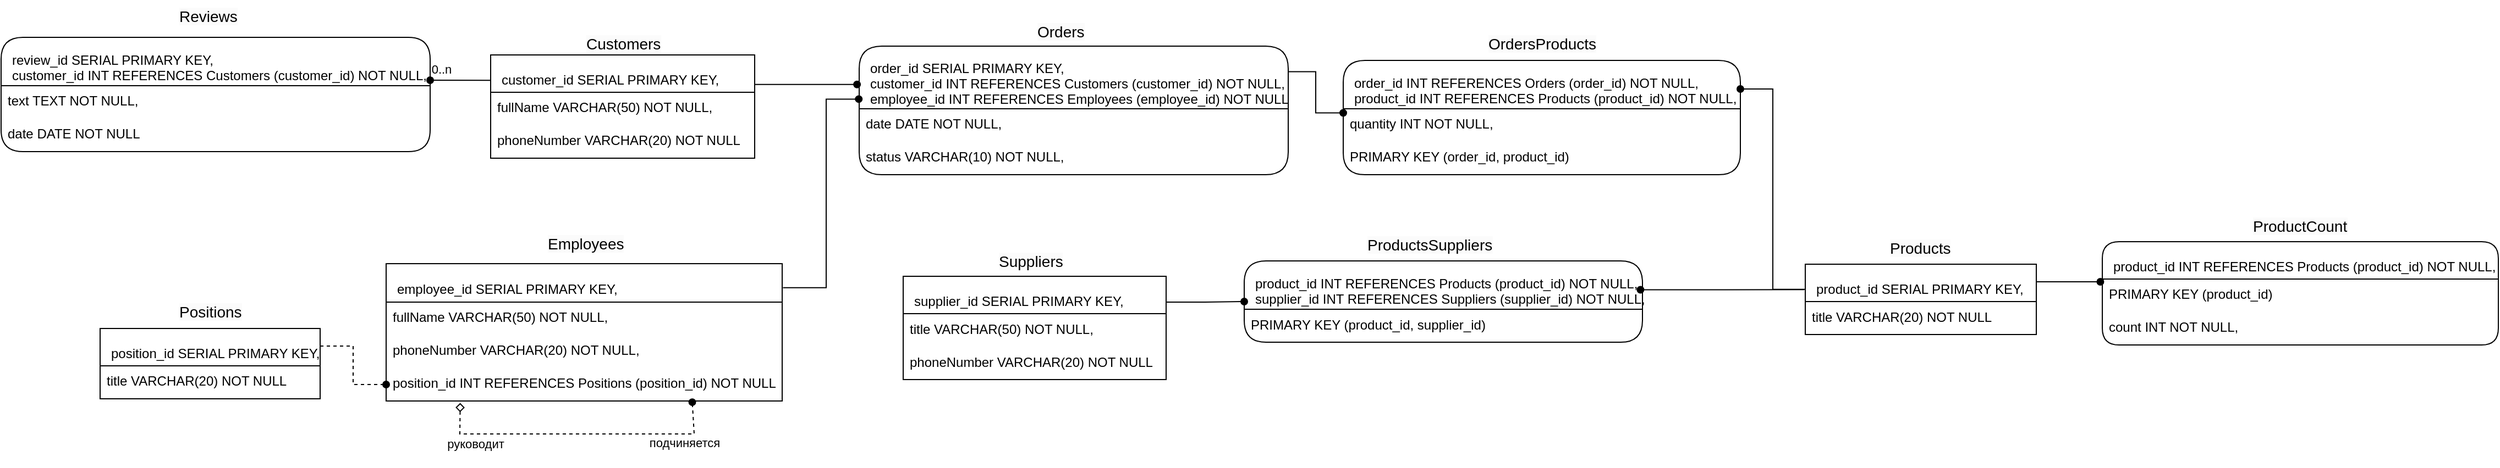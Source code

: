 <mxfile version="24.4.6" type="device">
  <diagram name="Страница — 1" id="X4sYVLi0biRNSfmBW0iJ">
    <mxGraphModel dx="1222" dy="683" grid="1" gridSize="10" guides="1" tooltips="1" connect="1" arrows="1" fold="1" page="1" pageScale="1" pageWidth="827" pageHeight="1169" math="0" shadow="0">
      <root>
        <mxCell id="0" />
        <mxCell id="1" parent="0" />
        <mxCell id="LVVO7TmuFik9UvHQ0jh3-1" value="product_id SERIAL PRIMARY KEY," style="swimlane;fontStyle=0;childLayout=stackLayout;horizontal=1;startSize=34;horizontalStack=0;resizeParent=1;resizeParentMax=0;resizeLast=0;collapsible=1;marginBottom=0;align=left;fontSize=12;rounded=0;spacingTop=10;spacingLeft=8;" parent="1" vertex="1">
          <mxGeometry x="1770" y="437.5" width="210" height="64" as="geometry" />
        </mxCell>
        <mxCell id="LVVO7TmuFik9UvHQ0jh3-2" value="title VARCHAR(20) NOT NULL" style="text;strokeColor=none;fillColor=none;spacingLeft=4;spacingRight=4;overflow=hidden;rotatable=0;points=[[0,0.5],[1,0.5]];portConstraint=eastwest;fontSize=12;whiteSpace=wrap;html=1;" parent="LVVO7TmuFik9UvHQ0jh3-1" vertex="1">
          <mxGeometry y="34" width="210" height="30" as="geometry" />
        </mxCell>
        <mxCell id="LVVO7TmuFik9UvHQ0jh3-3" value="customer_id SERIAL PRIMARY KEY," style="swimlane;fontStyle=0;childLayout=stackLayout;horizontal=1;startSize=34;horizontalStack=0;resizeParent=1;resizeParentMax=0;resizeLast=0;collapsible=1;marginBottom=0;align=left;fontSize=12;rounded=0;spacingTop=10;spacingLeft=8;" parent="1" vertex="1">
          <mxGeometry x="575" y="247" width="240" height="94" as="geometry" />
        </mxCell>
        <mxCell id="LVVO7TmuFik9UvHQ0jh3-4" value="fullName VARCHAR(50) NOT NULL," style="text;strokeColor=none;fillColor=none;spacingLeft=4;spacingRight=4;overflow=hidden;rotatable=0;points=[[0,0.5],[1,0.5]];portConstraint=eastwest;fontSize=12;whiteSpace=wrap;html=1;" parent="LVVO7TmuFik9UvHQ0jh3-3" vertex="1">
          <mxGeometry y="34" width="240" height="30" as="geometry" />
        </mxCell>
        <mxCell id="LVVO7TmuFik9UvHQ0jh3-5" value="phoneNumber VARCHAR(20) NOT NULL" style="text;strokeColor=none;fillColor=none;spacingLeft=4;spacingRight=4;overflow=hidden;rotatable=0;points=[[0,0.5],[1,0.5]];portConstraint=eastwest;fontSize=12;whiteSpace=wrap;html=1;" parent="LVVO7TmuFik9UvHQ0jh3-3" vertex="1">
          <mxGeometry y="64" width="240" height="30" as="geometry" />
        </mxCell>
        <mxCell id="LVVO7TmuFik9UvHQ0jh3-6" value="supplier_id SERIAL PRIMARY KEY," style="swimlane;fontStyle=0;childLayout=stackLayout;horizontal=1;startSize=34;horizontalStack=0;resizeParent=1;resizeParentMax=0;resizeLast=0;collapsible=1;marginBottom=0;align=left;fontSize=12;spacingTop=10;spacingLeft=8;" parent="1" vertex="1">
          <mxGeometry x="950" y="448.5" width="239" height="94" as="geometry" />
        </mxCell>
        <mxCell id="LVVO7TmuFik9UvHQ0jh3-7" value="title VARCHAR(50) NOT NULL," style="text;strokeColor=none;fillColor=none;spacingLeft=4;spacingRight=4;overflow=hidden;rotatable=0;points=[[0,0.5],[1,0.5]];portConstraint=eastwest;fontSize=12;whiteSpace=wrap;html=1;" parent="LVVO7TmuFik9UvHQ0jh3-6" vertex="1">
          <mxGeometry y="34" width="239" height="30" as="geometry" />
        </mxCell>
        <mxCell id="LVVO7TmuFik9UvHQ0jh3-8" value="phoneNumber VARCHAR(20) NOT NULL" style="text;strokeColor=none;fillColor=none;spacingLeft=4;spacingRight=4;overflow=hidden;rotatable=0;points=[[0,0.5],[1,0.5]];portConstraint=eastwest;fontSize=12;whiteSpace=wrap;html=1;" parent="LVVO7TmuFik9UvHQ0jh3-6" vertex="1">
          <mxGeometry y="64" width="239" height="30" as="geometry" />
        </mxCell>
        <mxCell id="LVVO7TmuFik9UvHQ0jh3-9" value="employee_id SERIAL PRIMARY KEY," style="swimlane;fontStyle=0;childLayout=stackLayout;horizontal=1;startSize=35;horizontalStack=0;resizeParent=1;resizeParentMax=0;resizeLast=0;collapsible=1;marginBottom=0;align=left;fontSize=12;spacingTop=10;spacingLeft=8;" parent="1" vertex="1">
          <mxGeometry x="480" y="437" width="360" height="125" as="geometry" />
        </mxCell>
        <mxCell id="LVVO7TmuFik9UvHQ0jh3-10" value="fullName VARCHAR(50) NOT NULL," style="text;strokeColor=none;fillColor=none;spacingLeft=4;spacingRight=4;overflow=hidden;rotatable=0;points=[[0,0.5],[1,0.5]];portConstraint=eastwest;fontSize=12;whiteSpace=wrap;html=1;" parent="LVVO7TmuFik9UvHQ0jh3-9" vertex="1">
          <mxGeometry y="35" width="360" height="30" as="geometry" />
        </mxCell>
        <mxCell id="LVVO7TmuFik9UvHQ0jh3-11" value="phoneNumber VARCHAR(20) NOT NULL," style="text;strokeColor=none;fillColor=none;spacingLeft=4;spacingRight=4;overflow=hidden;rotatable=0;points=[[0,0.5],[1,0.5]];portConstraint=eastwest;fontSize=12;whiteSpace=wrap;html=1;" parent="LVVO7TmuFik9UvHQ0jh3-9" vertex="1">
          <mxGeometry y="65" width="360" height="30" as="geometry" />
        </mxCell>
        <mxCell id="LVVO7TmuFik9UvHQ0jh3-12" value="position_id INT REFERENCES&amp;nbsp;&lt;span style=&quot;text-wrap: nowrap; text-align: center;&quot;&gt;Positions&amp;nbsp;&lt;/span&gt;&lt;span style=&quot;text-wrap: nowrap; text-align: center;&quot;&gt;(&lt;/span&gt;position_id&lt;span style=&quot;text-wrap: nowrap; text-align: center;&quot;&gt;)&amp;nbsp;&lt;/span&gt;NOT NULL" style="text;strokeColor=none;fillColor=none;spacingLeft=4;spacingRight=4;overflow=hidden;rotatable=0;points=[[0,0.5],[1,0.5]];portConstraint=eastwest;fontSize=12;whiteSpace=wrap;html=1;" parent="LVVO7TmuFik9UvHQ0jh3-9" vertex="1">
          <mxGeometry y="95" width="360" height="30" as="geometry" />
        </mxCell>
        <mxCell id="LVVO7TmuFik9UvHQ0jh3-13" value="" style="endArrow=oval;html=1;rounded=0;exitX=0.187;exitY=1.059;exitDx=0;exitDy=0;exitPerimeter=0;entryX=0.773;entryY=1.036;entryDx=0;entryDy=0;entryPerimeter=0;startArrow=diamond;startFill=0;endFill=1;dashed=1;" parent="LVVO7TmuFik9UvHQ0jh3-9" source="LVVO7TmuFik9UvHQ0jh3-12" target="LVVO7TmuFik9UvHQ0jh3-12" edge="1">
          <mxGeometry relative="1" as="geometry">
            <mxPoint x="32.32" y="176.92" as="sourcePoint" />
            <mxPoint x="127.36" y="175.54" as="targetPoint" />
            <Array as="points">
              <mxPoint x="67" y="155" />
              <mxPoint x="280" y="155" />
            </Array>
          </mxGeometry>
        </mxCell>
        <mxCell id="LVVO7TmuFik9UvHQ0jh3-14" value="" style="resizable=0;html=1;whiteSpace=wrap;align=right;verticalAlign=bottom;" parent="LVVO7TmuFik9UvHQ0jh3-13" connectable="0" vertex="1">
          <mxGeometry x="1" relative="1" as="geometry" />
        </mxCell>
        <mxCell id="LVVO7TmuFik9UvHQ0jh3-15" value="руководит" style="edgeLabel;html=1;align=center;verticalAlign=middle;resizable=0;points=[];" parent="LVVO7TmuFik9UvHQ0jh3-13" vertex="1" connectable="0">
          <mxGeometry x="0.243" y="2" relative="1" as="geometry">
            <mxPoint x="-126" y="11" as="offset" />
          </mxGeometry>
        </mxCell>
        <mxCell id="LVVO7TmuFik9UvHQ0jh3-16" value="position_id SERIAL PRIMARY KEY," style="swimlane;fontStyle=0;childLayout=stackLayout;horizontal=1;startSize=34;horizontalStack=0;resizeParent=1;resizeParentMax=0;resizeLast=0;collapsible=1;marginBottom=0;align=left;fontSize=12;rounded=0;spacingTop=10;spacingLeft=8;" parent="1" vertex="1">
          <mxGeometry x="220" y="496" width="200" height="64" as="geometry" />
        </mxCell>
        <mxCell id="LVVO7TmuFik9UvHQ0jh3-17" value="title VARCHAR(20) NOT NULL" style="text;strokeColor=none;fillColor=none;spacingLeft=4;spacingRight=4;overflow=hidden;rotatable=0;points=[[0,0.5],[1,0.5]];portConstraint=eastwest;fontSize=12;whiteSpace=wrap;html=1;" parent="LVVO7TmuFik9UvHQ0jh3-16" vertex="1">
          <mxGeometry y="34" width="200" height="30" as="geometry" />
        </mxCell>
        <mxCell id="LVVO7TmuFik9UvHQ0jh3-18" value="product_id INT REFERENCES Products (product_id) NOT NULL," style="swimlane;fontStyle=0;childLayout=stackLayout;horizontal=1;startSize=34;horizontalStack=0;resizeParent=1;resizeParentMax=0;resizeLast=0;collapsible=1;marginBottom=0;align=left;fontSize=12;rounded=1;spacingTop=10;spacingLeft=8;" parent="1" vertex="1">
          <mxGeometry x="2040" y="417" width="360" height="94" as="geometry" />
        </mxCell>
        <mxCell id="LVVO7TmuFik9UvHQ0jh3-61" value="PRIMARY KEY (product_id)&amp;nbsp;" style="text;strokeColor=none;fillColor=none;spacingLeft=4;spacingRight=4;overflow=hidden;rotatable=0;points=[[0,0.5],[1,0.5]];portConstraint=eastwest;fontSize=12;whiteSpace=wrap;html=1;" parent="LVVO7TmuFik9UvHQ0jh3-18" vertex="1">
          <mxGeometry y="34" width="360" height="30" as="geometry" />
        </mxCell>
        <mxCell id="LVVO7TmuFik9UvHQ0jh3-19" value="count INT NOT NULL," style="text;strokeColor=none;fillColor=none;spacingLeft=4;spacingRight=4;overflow=hidden;rotatable=0;points=[[0,0.5],[1,0.5]];portConstraint=eastwest;fontSize=12;whiteSpace=wrap;html=1;" parent="LVVO7TmuFik9UvHQ0jh3-18" vertex="1">
          <mxGeometry y="64" width="360" height="30" as="geometry" />
        </mxCell>
        <mxCell id="LVVO7TmuFik9UvHQ0jh3-20" value="product_id INT REFERENCES Products (product_id) NOT NULL,&#xa;supplier_id INT REFERENCES Suppliers (supplier_id) NOT NULL," style="swimlane;fontStyle=0;childLayout=stackLayout;horizontal=1;startSize=44;horizontalStack=0;resizeParent=1;resizeParentMax=0;resizeLast=0;collapsible=1;marginBottom=0;align=left;fontSize=12;rounded=1;spacingTop=10;spacingLeft=8;" parent="1" vertex="1">
          <mxGeometry x="1260" y="434.5" width="362" height="74" as="geometry" />
        </mxCell>
        <mxCell id="LVVO7TmuFik9UvHQ0jh3-60" value="PRIMARY KEY (product_id, supplier_id)&amp;nbsp;" style="text;strokeColor=none;fillColor=none;spacingLeft=4;spacingRight=4;overflow=hidden;rotatable=0;points=[[0,0.5],[1,0.5]];portConstraint=eastwest;fontSize=12;whiteSpace=wrap;html=1;" parent="LVVO7TmuFik9UvHQ0jh3-20" vertex="1">
          <mxGeometry y="44" width="362" height="30" as="geometry" />
        </mxCell>
        <mxCell id="LVVO7TmuFik9UvHQ0jh3-21" value="order_id SERIAL PRIMARY KEY,&#xa;customer_id INT REFERENCES Customers (customer_id) NOT NULL,&#xa;employee_id INT REFERENCES Employees (employee_id) NOT NULL" style="swimlane;fontStyle=0;childLayout=stackLayout;horizontal=1;startSize=57;horizontalStack=0;resizeParent=1;resizeParentMax=0;resizeLast=0;collapsible=1;marginBottom=0;align=left;fontSize=12;rounded=1;verticalAlign=middle;spacingLeft=8;spacingTop=10;strokeColor=default;arcSize=12;" parent="1" vertex="1">
          <mxGeometry x="910" y="239" width="390" height="117" as="geometry" />
        </mxCell>
        <mxCell id="LVVO7TmuFik9UvHQ0jh3-22" value="date DATE NOT NULL," style="text;strokeColor=none;fillColor=none;spacingLeft=4;spacingRight=4;overflow=hidden;rotatable=0;points=[[0,0.5],[1,0.5]];portConstraint=eastwest;fontSize=12;whiteSpace=wrap;html=1;" parent="LVVO7TmuFik9UvHQ0jh3-21" vertex="1">
          <mxGeometry y="57" width="390" height="30" as="geometry" />
        </mxCell>
        <mxCell id="LVVO7TmuFik9UvHQ0jh3-23" value="status VARCHAR(10) NOT NULL," style="text;strokeColor=none;fillColor=none;spacingLeft=4;spacingRight=4;overflow=hidden;rotatable=0;points=[[0,0.5],[1,0.5]];portConstraint=eastwest;fontSize=12;whiteSpace=wrap;html=1;" parent="LVVO7TmuFik9UvHQ0jh3-21" vertex="1">
          <mxGeometry y="87" width="390" height="30" as="geometry" />
        </mxCell>
        <mxCell id="LVVO7TmuFik9UvHQ0jh3-24" value="order_id INT REFERENCES Orders (order_id) NOT NULL,&#xa;product_id INT REFERENCES Products (product_id) NOT NULL," style="swimlane;fontStyle=0;childLayout=stackLayout;horizontal=1;startSize=44;horizontalStack=0;resizeParent=1;resizeParentMax=0;resizeLast=0;collapsible=1;marginBottom=0;align=left;fontSize=12;rounded=1;spacingLeft=8;spacingTop=10;" parent="1" vertex="1">
          <mxGeometry x="1350" y="252" width="361" height="104" as="geometry" />
        </mxCell>
        <mxCell id="LVVO7TmuFik9UvHQ0jh3-25" value="quantity INT NOT NULL," style="text;strokeColor=none;fillColor=none;spacingLeft=4;spacingRight=4;overflow=hidden;rotatable=0;points=[[0,0.5],[1,0.5]];portConstraint=eastwest;fontSize=12;whiteSpace=wrap;html=1;" parent="LVVO7TmuFik9UvHQ0jh3-24" vertex="1">
          <mxGeometry y="44" width="361" height="30" as="geometry" />
        </mxCell>
        <mxCell id="LVVO7TmuFik9UvHQ0jh3-59" value="PRIMARY KEY (order_id, product_id)&amp;nbsp;" style="text;strokeColor=none;fillColor=none;spacingLeft=4;spacingRight=4;overflow=hidden;rotatable=0;points=[[0,0.5],[1,0.5]];portConstraint=eastwest;fontSize=12;whiteSpace=wrap;html=1;" parent="LVVO7TmuFik9UvHQ0jh3-24" vertex="1">
          <mxGeometry y="74" width="361" height="30" as="geometry" />
        </mxCell>
        <mxCell id="LVVO7TmuFik9UvHQ0jh3-29" value="review_id SERIAL PRIMARY KEY,&#xa;customer_id INT REFERENCES Customers (customer_id) NOT NULL," style="swimlane;fontStyle=0;childLayout=stackLayout;horizontal=1;startSize=44;horizontalStack=0;resizeParent=1;resizeParentMax=0;resizeLast=0;collapsible=1;marginBottom=0;align=left;fontSize=12;rounded=1;spacingLeft=8;spacingTop=10;" parent="1" vertex="1">
          <mxGeometry x="130" y="231" width="390" height="104" as="geometry" />
        </mxCell>
        <mxCell id="LVVO7TmuFik9UvHQ0jh3-30" value="text TEXT NOT NULL," style="text;strokeColor=none;fillColor=none;spacingLeft=4;spacingRight=4;overflow=hidden;rotatable=0;points=[[0,0.5],[1,0.5]];portConstraint=eastwest;fontSize=12;whiteSpace=wrap;html=1;" parent="LVVO7TmuFik9UvHQ0jh3-29" vertex="1">
          <mxGeometry y="44" width="390" height="30" as="geometry" />
        </mxCell>
        <mxCell id="LVVO7TmuFik9UvHQ0jh3-31" value="date DATE NOT NULL" style="text;strokeColor=none;fillColor=none;spacingLeft=4;spacingRight=4;overflow=hidden;rotatable=0;points=[[0,0.5],[1,0.5]];portConstraint=eastwest;fontSize=12;whiteSpace=wrap;html=1;" parent="LVVO7TmuFik9UvHQ0jh3-29" vertex="1">
          <mxGeometry y="74" width="390" height="30" as="geometry" />
        </mxCell>
        <mxCell id="LVVO7TmuFik9UvHQ0jh3-32" value="" style="edgeStyle=orthogonalEdgeStyle;fontSize=12;html=1;endArrow=oval;startArrow=none;rounded=0;exitX=1;exitY=0.5;exitDx=0;exitDy=0;entryX=-0.005;entryY=0.298;entryDx=0;entryDy=0;endFill=1;entryPerimeter=0;startFill=0;" parent="1" source="LVVO7TmuFik9UvHQ0jh3-4" target="LVVO7TmuFik9UvHQ0jh3-21" edge="1">
          <mxGeometry width="100" height="100" relative="1" as="geometry">
            <mxPoint x="930.0" y="359" as="sourcePoint" />
            <mxPoint x="990" y="439" as="targetPoint" />
            <Array as="points">
              <mxPoint x="815" y="274" />
            </Array>
          </mxGeometry>
        </mxCell>
        <mxCell id="LVVO7TmuFik9UvHQ0jh3-33" value="" style="edgeStyle=orthogonalEdgeStyle;fontSize=12;html=1;endArrow=oval;startArrow=none;rounded=0;exitX=1.002;exitY=0.175;exitDx=0;exitDy=0;endFill=1;entryX=-0.001;entryY=0.412;entryDx=0;entryDy=0;entryPerimeter=0;exitPerimeter=0;startFill=0;" parent="1" source="LVVO7TmuFik9UvHQ0jh3-9" target="LVVO7TmuFik9UvHQ0jh3-21" edge="1">
          <mxGeometry width="100" height="100" relative="1" as="geometry">
            <mxPoint x="930" y="509" as="sourcePoint" />
            <mxPoint x="990" y="362" as="targetPoint" />
            <Array as="points">
              <mxPoint x="880" y="459" />
              <mxPoint x="880" y="287" />
            </Array>
          </mxGeometry>
        </mxCell>
        <mxCell id="LVVO7TmuFik9UvHQ0jh3-34" value="" style="edgeStyle=entityRelationEdgeStyle;fontSize=12;html=1;endArrow=oval;startArrow=none;rounded=0;entryX=0;entryY=0.5;entryDx=0;entryDy=0;endFill=1;exitX=1;exitY=0.25;exitDx=0;exitDy=0;startFill=0;dashed=1;" parent="1" source="LVVO7TmuFik9UvHQ0jh3-16" target="LVVO7TmuFik9UvHQ0jh3-12" edge="1">
          <mxGeometry width="100" height="100" relative="1" as="geometry">
            <mxPoint x="710" y="561" as="sourcePoint" />
            <mxPoint x="750" y="601" as="targetPoint" />
            <Array as="points">
              <mxPoint x="660" y="640" />
              <mxPoint x="710" y="670" />
              <mxPoint x="730" y="650" />
              <mxPoint x="730" y="640" />
            </Array>
          </mxGeometry>
        </mxCell>
        <mxCell id="LVVO7TmuFik9UvHQ0jh3-35" value="" style="edgeStyle=orthogonalEdgeStyle;fontSize=12;html=1;endArrow=oval;startArrow=none;rounded=0;entryX=-0.005;entryY=0.388;entryDx=0;entryDy=0;exitX=1;exitY=0.25;exitDx=0;exitDy=0;entryPerimeter=0;startFill=0;endFill=1;" parent="1" source="LVVO7TmuFik9UvHQ0jh3-1" target="LVVO7TmuFik9UvHQ0jh3-18" edge="1">
          <mxGeometry width="100" height="100" relative="1" as="geometry">
            <mxPoint x="2170" y="478" as="sourcePoint" />
            <mxPoint x="2210" y="478" as="targetPoint" />
          </mxGeometry>
        </mxCell>
        <mxCell id="LVVO7TmuFik9UvHQ0jh3-36" value="" style="edgeStyle=orthogonalEdgeStyle;fontSize=12;html=1;endArrow=oval;startArrow=none;rounded=0;exitX=1;exitY=0.25;exitDx=0;exitDy=0;entryX=0;entryY=0.5;entryDx=0;entryDy=0;startFill=0;endFill=1;" parent="1" source="LVVO7TmuFik9UvHQ0jh3-6" target="LVVO7TmuFik9UvHQ0jh3-20" edge="1">
          <mxGeometry width="100" height="100" relative="1" as="geometry">
            <mxPoint x="1148.0" y="462.5" as="sourcePoint" />
            <mxPoint x="1186.19" y="468.786" as="targetPoint" />
          </mxGeometry>
        </mxCell>
        <mxCell id="LVVO7TmuFik9UvHQ0jh3-37" value="" style="edgeStyle=orthogonalEdgeStyle;fontSize=12;html=1;endArrow=oval;startArrow=none;rounded=0;entryX=0.995;entryY=0.355;entryDx=0;entryDy=0;exitX=-0.005;exitY=0.362;exitDx=0;exitDy=0;exitPerimeter=0;entryPerimeter=0;startFill=0;endFill=1;" parent="1" source="LVVO7TmuFik9UvHQ0jh3-1" target="LVVO7TmuFik9UvHQ0jh3-20" edge="1">
          <mxGeometry width="100" height="100" relative="1" as="geometry">
            <mxPoint x="1708" y="516" as="sourcePoint" />
            <mxPoint x="1648.0" y="483" as="targetPoint" />
          </mxGeometry>
        </mxCell>
        <mxCell id="LVVO7TmuFik9UvHQ0jh3-38" value="" style="edgeStyle=orthogonalEdgeStyle;fontSize=12;html=1;endArrow=oval;startArrow=none;rounded=0;entryX=0;entryY=0.459;entryDx=0;entryDy=0;endFill=1;startFill=0;exitX=1;exitY=0.199;exitDx=0;exitDy=0;entryPerimeter=0;exitPerimeter=0;" parent="1" source="LVVO7TmuFik9UvHQ0jh3-21" target="LVVO7TmuFik9UvHQ0jh3-24" edge="1">
          <mxGeometry width="100" height="100" relative="1" as="geometry">
            <mxPoint x="1409" y="273" as="sourcePoint" />
            <mxPoint x="1469" y="291" as="targetPoint" />
          </mxGeometry>
        </mxCell>
        <mxCell id="LVVO7TmuFik9UvHQ0jh3-39" value="" style="edgeStyle=orthogonalEdgeStyle;fontSize=12;html=1;endArrow=none;startArrow=oval;rounded=0;endFill=0;startFill=1;exitX=1;exitY=0.25;exitDx=0;exitDy=0;entryX=0;entryY=0.358;entryDx=0;entryDy=0;entryPerimeter=0;" parent="1" source="LVVO7TmuFik9UvHQ0jh3-24" target="LVVO7TmuFik9UvHQ0jh3-1" edge="1">
          <mxGeometry width="100" height="100" relative="1" as="geometry">
            <mxPoint x="1349" y="482" as="sourcePoint" />
            <mxPoint x="1699" y="426" as="targetPoint" />
          </mxGeometry>
        </mxCell>
        <mxCell id="LVVO7TmuFik9UvHQ0jh3-40" value="" style="edgeStyle=orthogonalEdgeStyle;fontSize=12;html=1;endArrow=oval;startArrow=none;rounded=0;exitX=-0.001;exitY=0.246;exitDx=0;exitDy=0;endFill=1;exitPerimeter=0;startFill=0;" parent="1" source="LVVO7TmuFik9UvHQ0jh3-3" edge="1">
          <mxGeometry width="100" height="100" relative="1" as="geometry">
            <mxPoint x="770" y="359" as="sourcePoint" />
            <mxPoint x="520" y="270" as="targetPoint" />
            <Array as="points">
              <mxPoint x="520" y="270" />
            </Array>
          </mxGeometry>
        </mxCell>
        <mxCell id="LVVO7TmuFik9UvHQ0jh3-41" value="0..n" style="edgeLabel;html=1;align=center;verticalAlign=middle;resizable=0;points=[];" parent="LVVO7TmuFik9UvHQ0jh3-40" vertex="1" connectable="0">
          <mxGeometry x="0.794" y="-1" relative="1" as="geometry">
            <mxPoint x="4" y="-9" as="offset" />
          </mxGeometry>
        </mxCell>
        <mxCell id="LVVO7TmuFik9UvHQ0jh3-44" value="подчиняется" style="edgeLabel;html=1;align=center;verticalAlign=middle;resizable=0;points=[];" parent="1" vertex="1" connectable="0">
          <mxGeometry x="690.005" y="622" as="geometry">
            <mxPoint x="61" y="-22" as="offset" />
          </mxGeometry>
        </mxCell>
        <mxCell id="LVVO7TmuFik9UvHQ0jh3-45" value="&lt;span style=&quot;color: rgb(0, 0, 0); font-family: Helvetica; font-size: 14px; font-style: normal; font-variant-ligatures: normal; font-variant-caps: normal; font-weight: 400; letter-spacing: normal; orphans: 2; text-align: center; text-indent: 0px; text-transform: none; widows: 2; word-spacing: 0px; -webkit-text-stroke-width: 0px; white-space: nowrap; background-color: rgb(251, 251, 251); text-decoration-thickness: initial; text-decoration-style: initial; text-decoration-color: initial; display: inline !important; float: none;&quot;&gt;Orders&lt;/span&gt;" style="text;whiteSpace=wrap;html=1;" parent="1" vertex="1">
          <mxGeometry x="1070" y="211" width="50" height="28" as="geometry" />
        </mxCell>
        <mxCell id="LVVO7TmuFik9UvHQ0jh3-46" value="&lt;span style=&quot;color: rgb(0, 0, 0); font-family: Helvetica; font-size: 14px; font-style: normal; font-variant-ligatures: normal; font-variant-caps: normal; font-weight: 400; letter-spacing: normal; orphans: 2; text-align: center; text-indent: 0px; text-transform: none; widows: 2; word-spacing: 0px; -webkit-text-stroke-width: 0px; white-space: nowrap; background-color: rgb(251, 251, 251); text-decoration-thickness: initial; text-decoration-style: initial; text-decoration-color: initial; display: inline !important; float: none;&quot;&gt;OrdersProducts&lt;/span&gt;" style="text;whiteSpace=wrap;html=1;" parent="1" vertex="1">
          <mxGeometry x="1480" y="222" width="100" height="30" as="geometry" />
        </mxCell>
        <mxCell id="LVVO7TmuFik9UvHQ0jh3-48" value="&lt;span style=&quot;color: rgb(0, 0, 0); font-family: Helvetica; font-size: 14px; font-style: normal; font-variant-ligatures: normal; font-variant-caps: normal; font-weight: 400; letter-spacing: normal; orphans: 2; text-align: center; text-indent: 0px; text-transform: none; widows: 2; word-spacing: 0px; -webkit-text-stroke-width: 0px; white-space: nowrap; background-color: rgb(251, 251, 251); text-decoration-thickness: initial; text-decoration-style: initial; text-decoration-color: initial; display: inline !important; float: none;&quot;&gt;Positions&lt;/span&gt;" style="text;whiteSpace=wrap;html=1;" parent="1" vertex="1">
          <mxGeometry x="290" y="466" width="60" height="30" as="geometry" />
        </mxCell>
        <mxCell id="LVVO7TmuFik9UvHQ0jh3-49" value="&lt;span style=&quot;color: rgb(0, 0, 0); font-family: Helvetica; font-size: 14px; font-style: normal; font-variant-ligatures: normal; font-variant-caps: normal; font-weight: 400; letter-spacing: normal; orphans: 2; text-align: center; text-indent: 0px; text-transform: none; widows: 2; word-spacing: 0px; -webkit-text-stroke-width: 0px; white-space: nowrap; background-color: rgb(251, 251, 251); text-decoration-thickness: initial; text-decoration-style: initial; text-decoration-color: initial; display: inline !important; float: none;&quot;&gt;Reviews&lt;/span&gt;" style="text;whiteSpace=wrap;html=1;" parent="1" vertex="1">
          <mxGeometry x="290" y="197" width="60" height="32" as="geometry" />
        </mxCell>
        <mxCell id="LVVO7TmuFik9UvHQ0jh3-50" value="&lt;span style=&quot;color: rgb(0, 0, 0); font-family: Helvetica; font-size: 14px; font-style: normal; font-variant-ligatures: normal; font-variant-caps: normal; font-weight: 400; letter-spacing: normal; orphans: 2; text-align: center; text-indent: 0px; text-transform: none; widows: 2; word-spacing: 0px; -webkit-text-stroke-width: 0px; white-space: nowrap; background-color: rgb(251, 251, 251); text-decoration-thickness: initial; text-decoration-style: initial; text-decoration-color: initial; display: inline !important; float: none;&quot;&gt;ProductCount&lt;/span&gt;" style="text;whiteSpace=wrap;html=1;" parent="1" vertex="1">
          <mxGeometry x="2175" y="388" width="90" height="30" as="geometry" />
        </mxCell>
        <mxCell id="LVVO7TmuFik9UvHQ0jh3-51" value="&lt;span style=&quot;color: rgb(0, 0, 0); font-family: Helvetica; font-size: 14px; font-style: normal; font-variant-ligatures: normal; font-variant-caps: normal; font-weight: 400; letter-spacing: normal; orphans: 2; text-align: center; text-indent: 0px; text-transform: none; widows: 2; word-spacing: 0px; -webkit-text-stroke-width: 0px; white-space: nowrap; background-color: rgb(251, 251, 251); text-decoration-thickness: initial; text-decoration-style: initial; text-decoration-color: initial; display: inline !important; float: none;&quot;&gt;Products&lt;/span&gt;" style="text;whiteSpace=wrap;html=1;" parent="1" vertex="1">
          <mxGeometry x="1845" y="408" width="60" height="30" as="geometry" />
        </mxCell>
        <mxCell id="LVVO7TmuFik9UvHQ0jh3-52" value="&lt;span style=&quot;color: rgb(0, 0, 0); font-family: Helvetica; font-size: 14px; font-style: normal; font-variant-ligatures: normal; font-variant-caps: normal; font-weight: 400; letter-spacing: normal; orphans: 2; text-align: center; text-indent: 0px; text-transform: none; widows: 2; word-spacing: 0px; -webkit-text-stroke-width: 0px; white-space: nowrap; background-color: rgb(251, 251, 251); text-decoration-thickness: initial; text-decoration-style: initial; text-decoration-color: initial; display: inline !important; float: none;&quot;&gt;ProductsSuppliers&lt;/span&gt;" style="text;whiteSpace=wrap;html=1;" parent="1" vertex="1">
          <mxGeometry x="1370" y="404.5" width="120" height="30" as="geometry" />
        </mxCell>
        <mxCell id="LVVO7TmuFik9UvHQ0jh3-53" value="&lt;span style=&quot;color: rgb(0, 0, 0); font-family: Helvetica; font-size: 14px; font-style: normal; font-variant-ligatures: normal; font-variant-caps: normal; font-weight: 400; letter-spacing: normal; orphans: 2; text-align: center; text-indent: 0px; text-transform: none; widows: 2; word-spacing: 0px; -webkit-text-stroke-width: 0px; white-space: nowrap; background-color: rgb(251, 251, 251); text-decoration-thickness: initial; text-decoration-style: initial; text-decoration-color: initial; display: inline !important; float: none;&quot;&gt;Suppliers&lt;/span&gt;" style="text;whiteSpace=wrap;html=1;" parent="1" vertex="1">
          <mxGeometry x="1034.5" y="419.5" width="70" height="30" as="geometry" />
        </mxCell>
        <mxCell id="LVVO7TmuFik9UvHQ0jh3-54" value="&lt;span style=&quot;color: rgb(0, 0, 0); font-family: Helvetica; font-size: 14px; font-style: normal; font-variant-ligatures: normal; font-variant-caps: normal; font-weight: 400; letter-spacing: normal; orphans: 2; text-align: center; text-indent: 0px; text-transform: none; widows: 2; word-spacing: 0px; -webkit-text-stroke-width: 0px; white-space: nowrap; background-color: rgb(251, 251, 251); text-decoration-thickness: initial; text-decoration-style: initial; text-decoration-color: initial; display: inline !important; float: none;&quot;&gt;Customers&lt;/span&gt;" style="text;whiteSpace=wrap;html=1;" parent="1" vertex="1">
          <mxGeometry x="660" y="222" width="70" height="30" as="geometry" />
        </mxCell>
        <mxCell id="LVVO7TmuFik9UvHQ0jh3-55" value="&lt;span style=&quot;color: rgb(0, 0, 0); font-family: Helvetica; font-size: 14px; font-style: normal; font-variant-ligatures: normal; font-variant-caps: normal; font-weight: 400; letter-spacing: normal; orphans: 2; text-align: center; text-indent: 0px; text-transform: none; widows: 2; word-spacing: 0px; -webkit-text-stroke-width: 0px; white-space: nowrap; background-color: rgb(251, 251, 251); text-decoration-thickness: initial; text-decoration-style: initial; text-decoration-color: initial; display: inline !important; float: none;&quot;&gt;Employees&lt;/span&gt;" style="text;whiteSpace=wrap;html=1;" parent="1" vertex="1">
          <mxGeometry x="625" y="404" width="70" height="30" as="geometry" />
        </mxCell>
      </root>
    </mxGraphModel>
  </diagram>
</mxfile>
